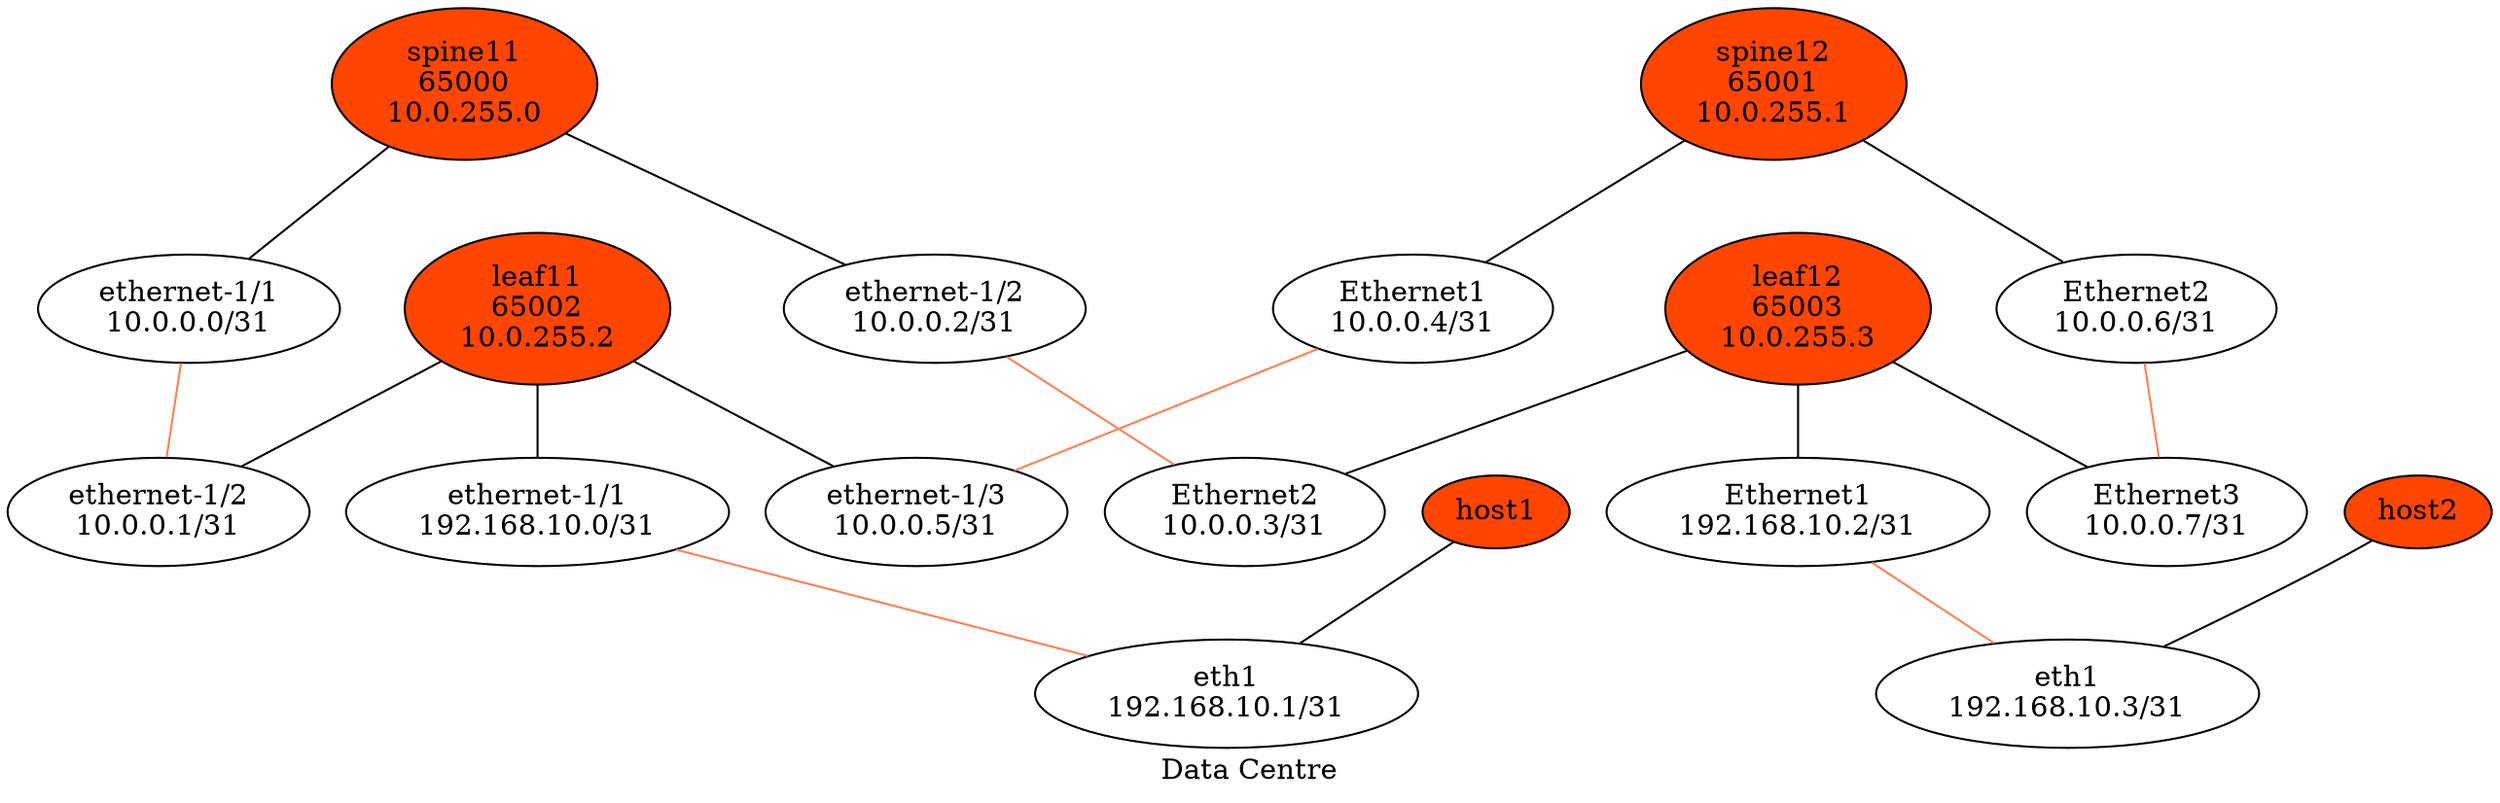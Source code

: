 strict graph "" {
	graph [label="Data Centre"];
	node [label="\N"];
	spine11	 [bgp_asn=65000,
		dev_role=spines,
		dev_type="nokia-srlinux",
		fillcolor=orangered,
		label="spine11
65000
10.0.255.0",
		loopback="10.0.255.0",
		mac="00:dc:5e:01:01:00",
		pod=A,
		rank=4,
		style=filled];
	"iface-4"	 [dev_name="ethernet-1/1",
		dev_type=port,
		ipv4="10.0.0.0/31",
		label="ethernet-1/1
10.0.0.0/31",
		rank=5];
	spine11 -- "iface-4"	 [color=black,
		phy=port];
	"iface-6"	 [dev_name="ethernet-1/2",
		dev_type=port,
		ipv4="10.0.0.2/31",
		label="ethernet-1/2
10.0.0.2/31",
		rank=5];
	spine11 -- "iface-6"	 [color=black,
		phy=port];
	"iface-5"	 [dev_name="ethernet-1/2",
		dev_type=port,
		ipv4="10.0.0.1/31",
		label="ethernet-1/2
10.0.0.1/31",
		rank=6];
	"iface-4" -- "iface-5"	 [color=coral,
		linux_bridge=hs_br_4,
		phy=wire,
		role=dc];
	"iface-7"	 [dev_name=Ethernet2,
		dev_type=port,
		ipv4="10.0.0.3/31",
		label="Ethernet2
10.0.0.3/31",
		rank=6];
	"iface-6" -- "iface-7"	 [color=coral,
		linux_bridge=hs_br_6,
		phy=wire,
		role=dc];
	spine12	 [bgp_asn=65001,
		dev_role=spines,
		dev_type="microsoft-sonic",
		fillcolor=orangered,
		label="spine12
65001
10.0.255.1",
		loopback="10.0.255.1",
		mac="00:dc:5e:01:01:01",
		pod=A,
		rank=4,
		style=filled,
		vlan_base=10];
	"iface-8"	 [dev_name=Ethernet1,
		dev_type=port,
		ipv4="10.0.0.4/31",
		label="Ethernet1
10.0.0.4/31",
		rank=5];
	spine12 -- "iface-8"	 [color=black,
		phy=port];
	"iface-10"	 [dev_name=Ethernet2,
		dev_type=port,
		ipv4="10.0.0.6/31",
		label="Ethernet2
10.0.0.6/31",
		rank=5];
	spine12 -- "iface-10"	 [color=black,
		phy=port];
	"iface-9"	 [dev_name="ethernet-1/3",
		dev_type=port,
		ipv4="10.0.0.5/31",
		label="ethernet-1/3
10.0.0.5/31",
		rank=6];
	"iface-8" -- "iface-9"	 [color=coral,
		linux_bridge=hs_br_8,
		phy=wire,
		role=dc];
	"iface-11"	 [dev_name=Ethernet3,
		dev_type=port,
		ipv4="10.0.0.7/31",
		label="Ethernet3
10.0.0.7/31",
		rank=6];
	"iface-10" -- "iface-11"	 [color=coral,
		linux_bridge=hs_br_10,
		phy=wire,
		role=dc];
	leaf11	 [bgp_asn=65002,
		dev_role=leafs,
		dev_type="nokia-srlinux",
		fillcolor=orangered,
		label="leaf11
65002
10.0.255.2",
		loopback="10.0.255.2",
		mac="00:dc:5e:01:01:02",
		pod=A,
		rank=7,
		style=filled];
	"iface-0"	 [dev_name="ethernet-1/1",
		dev_type=port,
		ipv4="192.168.10.0/31",
		label="ethernet-1/1
192.168.10.0/31",
		rank=8];
	leaf11 -- "iface-0"	 [color=black,
		phy=port];
	leaf11 -- "iface-5"	 [color=black,
		phy=port];
	leaf11 -- "iface-9"	 [color=black,
		phy=port];
	"iface-1"	 [dev_name=eth1,
		dev_type=port,
		ipv4="192.168.10.1/31",
		label="eth1
192.168.10.1/31",
		rank=9];
	"iface-0" -- "iface-1"	 [color=coral,
		linux_bridge=hs_br_0,
		phy=wire,
		role=customer];
	leaf12	 [bgp_asn=65003,
		dev_role=leafs,
		dev_type="microsoft-sonic",
		fillcolor=orangered,
		label="leaf12
65003
10.0.255.3",
		loopback="10.0.255.3",
		mac="00:dc:5e:01:01:03",
		pod=A,
		rank=7,
		style=filled,
		vlan_base=30];
	"iface-2"	 [dev_name=Ethernet1,
		dev_type=port,
		ipv4="192.168.10.2/31",
		label="Ethernet1
192.168.10.2/31",
		rank=8];
	leaf12 -- "iface-2"	 [color=black,
		phy=port];
	leaf12 -- "iface-7"	 [color=black,
		phy=port];
	leaf12 -- "iface-11"	 [color=black,
		phy=port];
	"iface-3"	 [dev_name=eth1,
		dev_type=port,
		ipv4="192.168.10.3/31",
		label="eth1
192.168.10.3/31",
		rank=9];
	"iface-2" -- "iface-3"	 [color=coral,
		linux_bridge=hs_br_2,
		phy=wire,
		role=customer];
	host1	 [dev_role=hosts,
		dev_type=ubuntu,
		fillcolor=orangered,
		pod=A,
		rank=10,
		style=filled];
	host1 -- "iface-1"	 [color=black,
		phy=port];
	host2	 [dev_role=hosts,
		dev_type=ubuntu,
		fillcolor=orangered,
		pod=A,
		rank=10,
		style=filled];
	host2 -- "iface-3"	 [color=black,
		phy=port];
}
